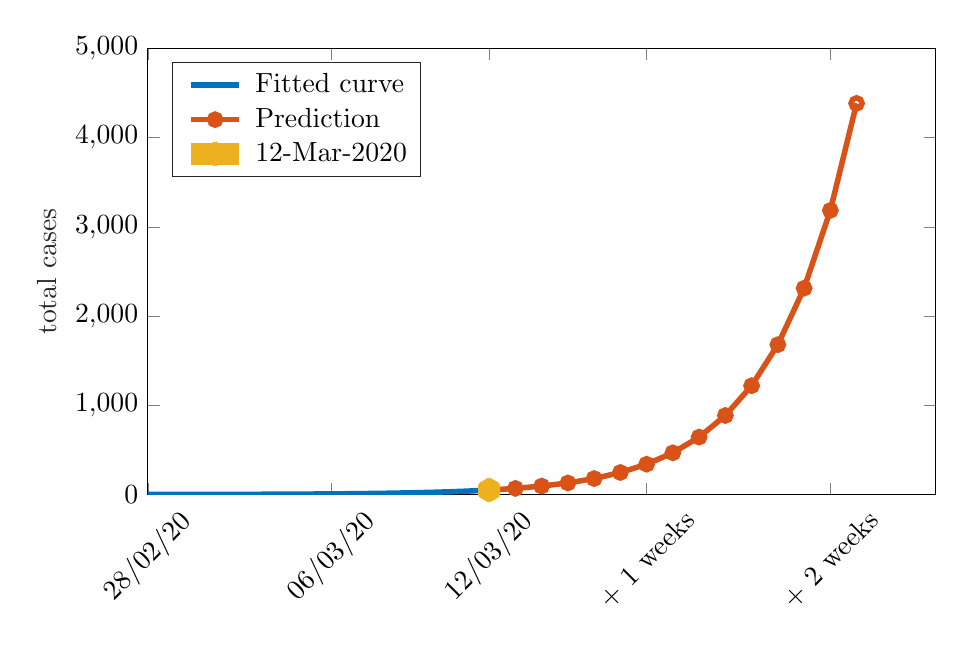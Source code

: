 % This file was created by matlab2tikz.
%
\definecolor{mycolor1}{rgb}{0.0,0.447,0.741}%
\definecolor{mycolor2}{rgb}{0.85,0.325,0.098}%
\definecolor{mycolor3}{rgb}{0.929,0.694,0.125}%
%
\begin{tikzpicture}

\begin{axis}[%
width=10cm,
height=5.665cm,
at={(0cm,0cm)},
scale only axis,
xmin=0,
xmax=30,
xtick={0,7,13,19,26},
xticklabels={{28/02/20},{06/03/20},{12/03/20},{+ 1 weeks},{+ 2 weeks}},
xticklabel style={rotate=45},
ymin=0,
ymax=5000,
ylabel style={font=\color{white!15!black}},
ylabel={total cases},
axis background/.style={fill=white},
legend style={at={(0.03,0.97)}, anchor=north west, legend cell align=left, align=left, draw=white!15!black}
]
\addplot [color=mycolor1, line width=2.0pt]
  table[row sep=crcr]{%
0	0.781\\
1	1.075\\
2	1.481\\
3	2.038\\
4	2.806\\
5	3.864\\
6	5.32\\
7	7.324\\
8	10.083\\
9	13.882\\
10	19.113\\
11	26.314\\
12	36.228\\
13	49.877\\
};
\addlegendentry{Fitted curve}

\addplot [color=mycolor2, line width=2.0pt, mark=o, mark options={solid, mycolor2}]
  table[row sep=crcr]{%
13	50\\
14	69\\
15	95\\
16	130\\
17	179\\
18	247\\
19	340\\
20	468\\
21	644\\
22	886\\
23	1220\\
24	1680\\
25	2313\\
26	3185\\
27	4385\\
};
\addlegendentry{Prediction}

\addplot [color=mycolor3, line width=8.0pt, draw=none, mark=asterisk, mark options={solid, mycolor3}]
  table[row sep=crcr]{%
13	51\\
};
\addlegendentry{12-Mar-2020}

\end{axis}
\end{tikzpicture}%